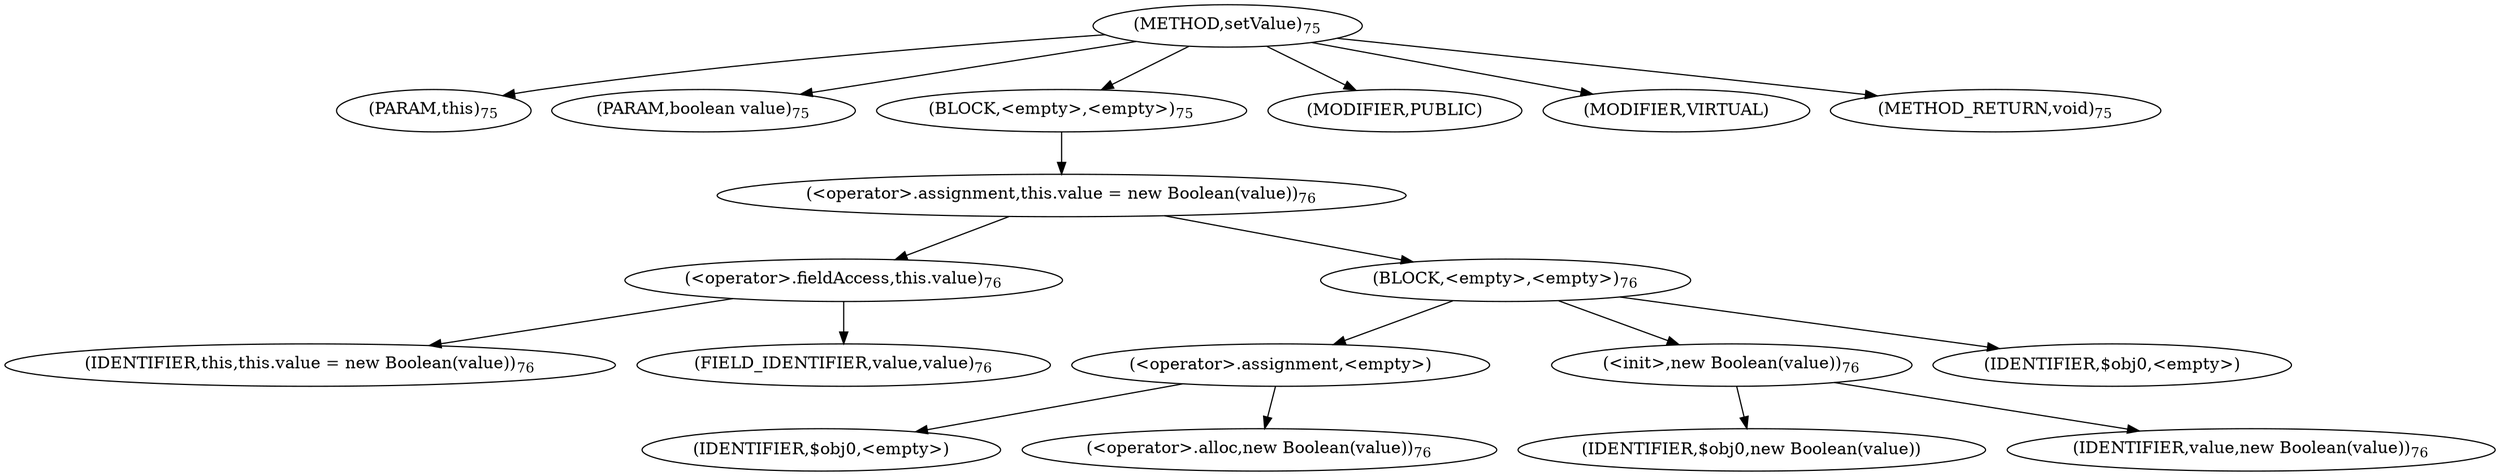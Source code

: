 digraph "setValue" {  
"12" [label = <(METHOD,setValue)<SUB>75</SUB>> ]
"4" [label = <(PARAM,this)<SUB>75</SUB>> ]
"13" [label = <(PARAM,boolean value)<SUB>75</SUB>> ]
"14" [label = <(BLOCK,&lt;empty&gt;,&lt;empty&gt;)<SUB>75</SUB>> ]
"15" [label = <(&lt;operator&gt;.assignment,this.value = new Boolean(value))<SUB>76</SUB>> ]
"16" [label = <(&lt;operator&gt;.fieldAccess,this.value)<SUB>76</SUB>> ]
"3" [label = <(IDENTIFIER,this,this.value = new Boolean(value))<SUB>76</SUB>> ]
"17" [label = <(FIELD_IDENTIFIER,value,value)<SUB>76</SUB>> ]
"18" [label = <(BLOCK,&lt;empty&gt;,&lt;empty&gt;)<SUB>76</SUB>> ]
"19" [label = <(&lt;operator&gt;.assignment,&lt;empty&gt;)> ]
"20" [label = <(IDENTIFIER,$obj0,&lt;empty&gt;)> ]
"21" [label = <(&lt;operator&gt;.alloc,new Boolean(value))<SUB>76</SUB>> ]
"22" [label = <(&lt;init&gt;,new Boolean(value))<SUB>76</SUB>> ]
"23" [label = <(IDENTIFIER,$obj0,new Boolean(value))> ]
"24" [label = <(IDENTIFIER,value,new Boolean(value))<SUB>76</SUB>> ]
"25" [label = <(IDENTIFIER,$obj0,&lt;empty&gt;)> ]
"26" [label = <(MODIFIER,PUBLIC)> ]
"27" [label = <(MODIFIER,VIRTUAL)> ]
"28" [label = <(METHOD_RETURN,void)<SUB>75</SUB>> ]
  "12" -> "4" 
  "12" -> "13" 
  "12" -> "14" 
  "12" -> "26" 
  "12" -> "27" 
  "12" -> "28" 
  "14" -> "15" 
  "15" -> "16" 
  "15" -> "18" 
  "16" -> "3" 
  "16" -> "17" 
  "18" -> "19" 
  "18" -> "22" 
  "18" -> "25" 
  "19" -> "20" 
  "19" -> "21" 
  "22" -> "23" 
  "22" -> "24" 
}
